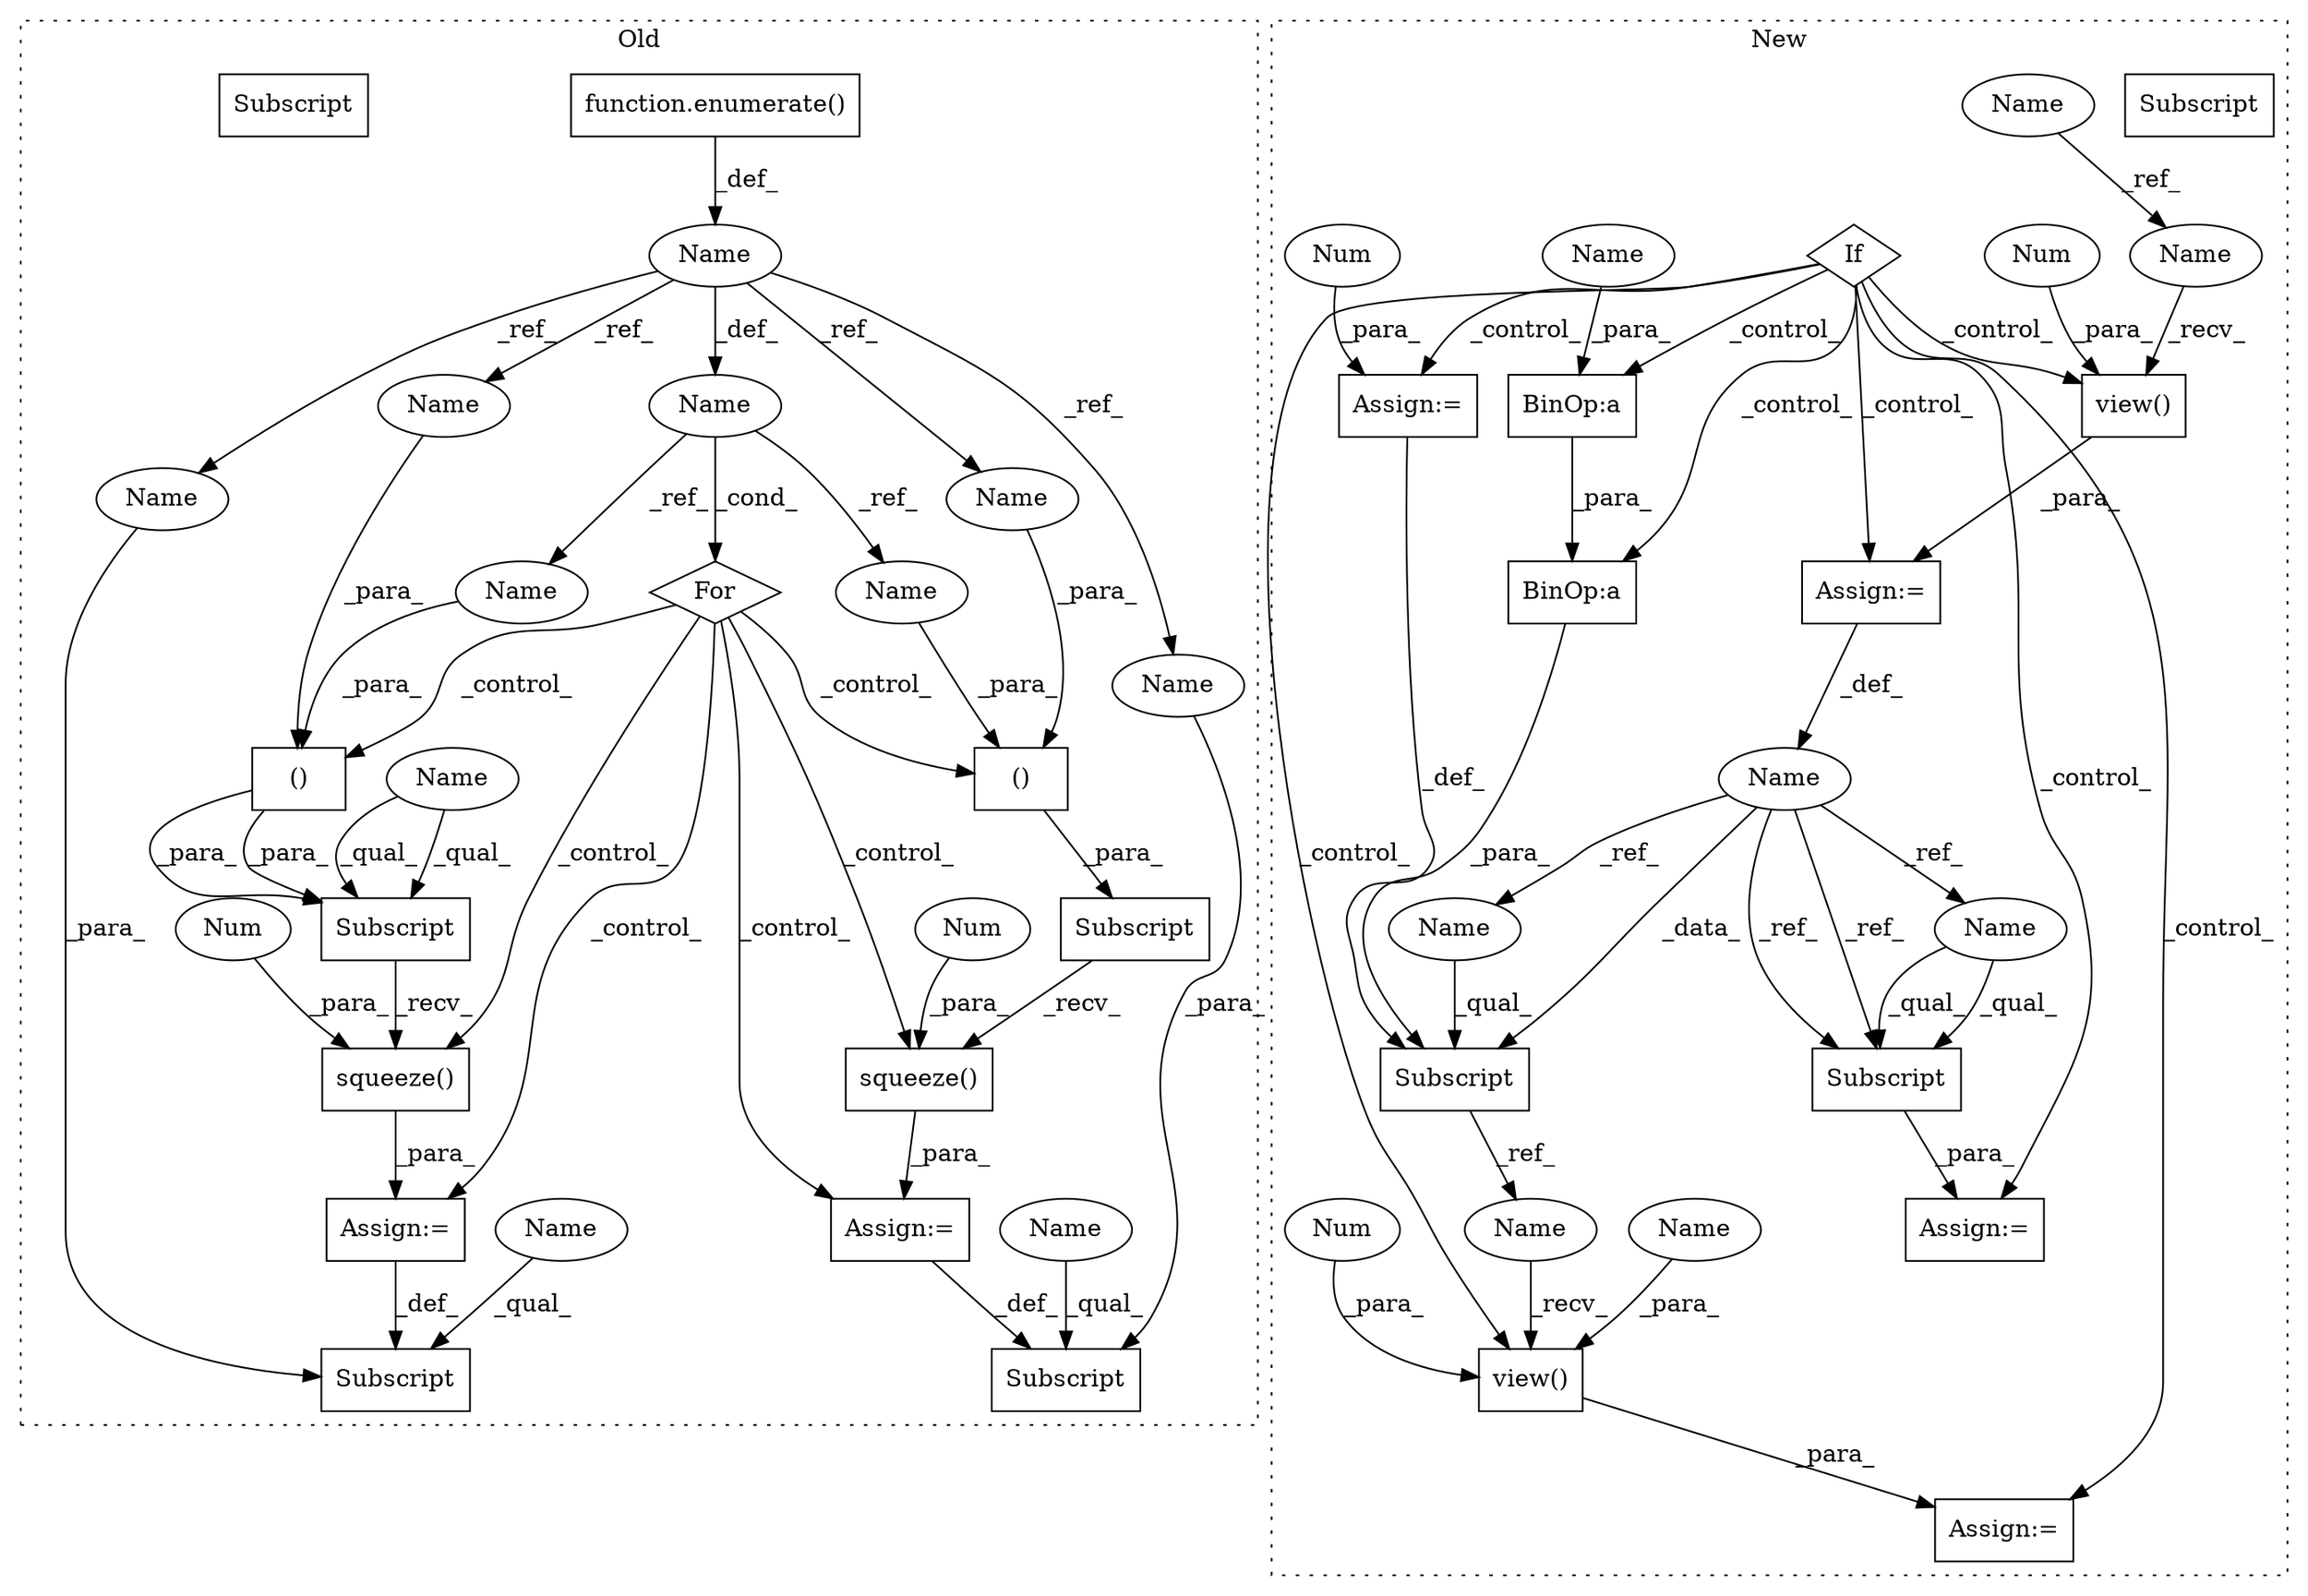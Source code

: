 digraph G {
subgraph cluster0 {
1 [label="For" a="107" s="8816,8862" l="4,22" shape="diamond"];
5 [label="Assign:=" a="68" s="8961" l="3" shape="box"];
6 [label="Name" a="87" s="8823" l="3" shape="ellipse"];
8 [label="Assign:=" a="68" s="8893" l="3" shape="box"];
10 [label="function.enumerate()" a="75" s="8830,8861" l="10,1" shape="box"];
12 [label="()" a="54" s="8914" l="5" shape="box"];
15 [label="squeeze()" a="75" s="8964,8983" l="18,1" shape="box"];
16 [label="()" a="54" s="8967" l="5" shape="box"];
17 [label="Num" a="76" s="8982" l="1" shape="ellipse"];
19 [label="Subscript" a="63" s="8964,0" l="9,0" shape="box"];
23 [label="Name" a="87" s="8820" l="1" shape="ellipse"];
24 [label="squeeze()" a="75" s="8896,8930" l="33,1" shape="box"];
25 [label="Num" a="76" s="8929" l="1" shape="ellipse"];
27 [label="Subscript" a="63" s="8884,0" l="9,0" shape="box"];
28 [label="Subscript" a="63" s="8952,0" l="9,0" shape="box"];
30 [label="Subscript" a="63" s="8896,0" l="24,0" shape="box"];
33 [label="Name" a="87" s="8966" l="1" shape="ellipse"];
34 [label="Name" a="87" s="8891" l="1" shape="ellipse"];
35 [label="Name" a="87" s="8913" l="1" shape="ellipse"];
36 [label="Name" a="87" s="8959" l="1" shape="ellipse"];
37 [label="Name" a="87" s="8884" l="6" shape="ellipse"];
41 [label="Name" a="87" s="8916" l="3" shape="ellipse"];
42 [label="Name" a="87" s="8969" l="3" shape="ellipse"];
43 [label="Name" a="87" s="8952" l="6" shape="ellipse"];
48 [label="Subscript" a="63" s="8964,0" l="9,0" shape="box"];
49 [label="Name" a="87" s="8964" l="1" shape="ellipse"];
label = "Old";
style="dotted";
}
subgraph cluster1 {
2 [label="view()" a="75" s="8252,8282" l="7,1" shape="box"];
3 [label="Num" a="76" s="8259" l="2" shape="ellipse"];
4 [label="Assign:=" a="68" s="8306" l="3" shape="box"];
7 [label="Assign:=" a="68" s="8249" l="3" shape="box"];
9 [label="Subscript" a="63" s="8309,0" l="24,0" shape="box"];
11 [label="Assign:=" a="68" s="8399" l="3" shape="box"];
13 [label="If" a="96" s="8089" l="3" shape="diamond"];
14 [label="Name" a="87" s="8248" l="1" shape="ellipse"];
18 [label="Name" a="87" s="7847" l="1" shape="ellipse"];
20 [label="BinOp:a" a="82" s="8186" l="3" shape="box"];
21 [label="view()" a="75" s="8402,8447" l="7,1" shape="box"];
22 [label="Num" a="76" s="8409" l="2" shape="ellipse"];
26 [label="BinOp:a" a="82" s="8182" l="3" shape="box"];
29 [label="Subscript" a="63" s="8350,0" l="24,0" shape="box"];
31 [label="Assign:=" a="68" s="8374" l="3" shape="box"];
32 [label="Num" a="76" s="8377" l="3" shape="ellipse"];
38 [label="Name" a="87" s="8350" l="1" shape="ellipse"];
39 [label="Subscript" a="63" s="8309,0" l="24,0" shape="box"];
40 [label="Name" a="87" s="8309" l="1" shape="ellipse"];
44 [label="Name" a="87" s="8402" l="1" shape="ellipse"];
45 [label="Name" a="87" s="8413" l="13" shape="ellipse"];
46 [label="Name" a="87" s="8189" l="13" shape="ellipse"];
47 [label="Name" a="87" s="8252" l="1" shape="ellipse"];
label = "New";
style="dotted";
}
1 -> 5 [label="_control_"];
1 -> 12 [label="_control_"];
1 -> 15 [label="_control_"];
1 -> 8 [label="_control_"];
1 -> 16 [label="_control_"];
1 -> 24 [label="_control_"];
2 -> 7 [label="_para_"];
3 -> 2 [label="_para_"];
5 -> 28 [label="_def_"];
6 -> 41 [label="_ref_"];
6 -> 42 [label="_ref_"];
6 -> 1 [label="_cond_"];
7 -> 14 [label="_def_"];
8 -> 27 [label="_def_"];
10 -> 23 [label="_def_"];
12 -> 30 [label="_para_"];
13 -> 20 [label="_control_"];
13 -> 31 [label="_control_"];
13 -> 26 [label="_control_"];
13 -> 4 [label="_control_"];
13 -> 7 [label="_control_"];
13 -> 2 [label="_control_"];
13 -> 11 [label="_control_"];
13 -> 21 [label="_control_"];
14 -> 29 [label="_data_"];
14 -> 40 [label="_ref_"];
14 -> 39 [label="_ref_"];
14 -> 39 [label="_ref_"];
14 -> 38 [label="_ref_"];
15 -> 5 [label="_para_"];
16 -> 48 [label="_para_"];
16 -> 48 [label="_para_"];
17 -> 15 [label="_para_"];
18 -> 47 [label="_ref_"];
20 -> 26 [label="_para_"];
21 -> 11 [label="_para_"];
22 -> 21 [label="_para_"];
23 -> 35 [label="_ref_"];
23 -> 6 [label="_def_"];
23 -> 34 [label="_ref_"];
23 -> 36 [label="_ref_"];
23 -> 33 [label="_ref_"];
24 -> 8 [label="_para_"];
25 -> 24 [label="_para_"];
26 -> 29 [label="_para_"];
29 -> 44 [label="_ref_"];
30 -> 24 [label="_recv_"];
31 -> 29 [label="_def_"];
32 -> 31 [label="_para_"];
33 -> 16 [label="_para_"];
34 -> 27 [label="_para_"];
35 -> 12 [label="_para_"];
36 -> 28 [label="_para_"];
37 -> 27 [label="_qual_"];
38 -> 29 [label="_qual_"];
39 -> 4 [label="_para_"];
40 -> 39 [label="_qual_"];
40 -> 39 [label="_qual_"];
41 -> 12 [label="_para_"];
42 -> 16 [label="_para_"];
43 -> 28 [label="_qual_"];
44 -> 21 [label="_recv_"];
45 -> 21 [label="_para_"];
46 -> 20 [label="_para_"];
47 -> 2 [label="_recv_"];
48 -> 15 [label="_recv_"];
49 -> 48 [label="_qual_"];
49 -> 48 [label="_qual_"];
}